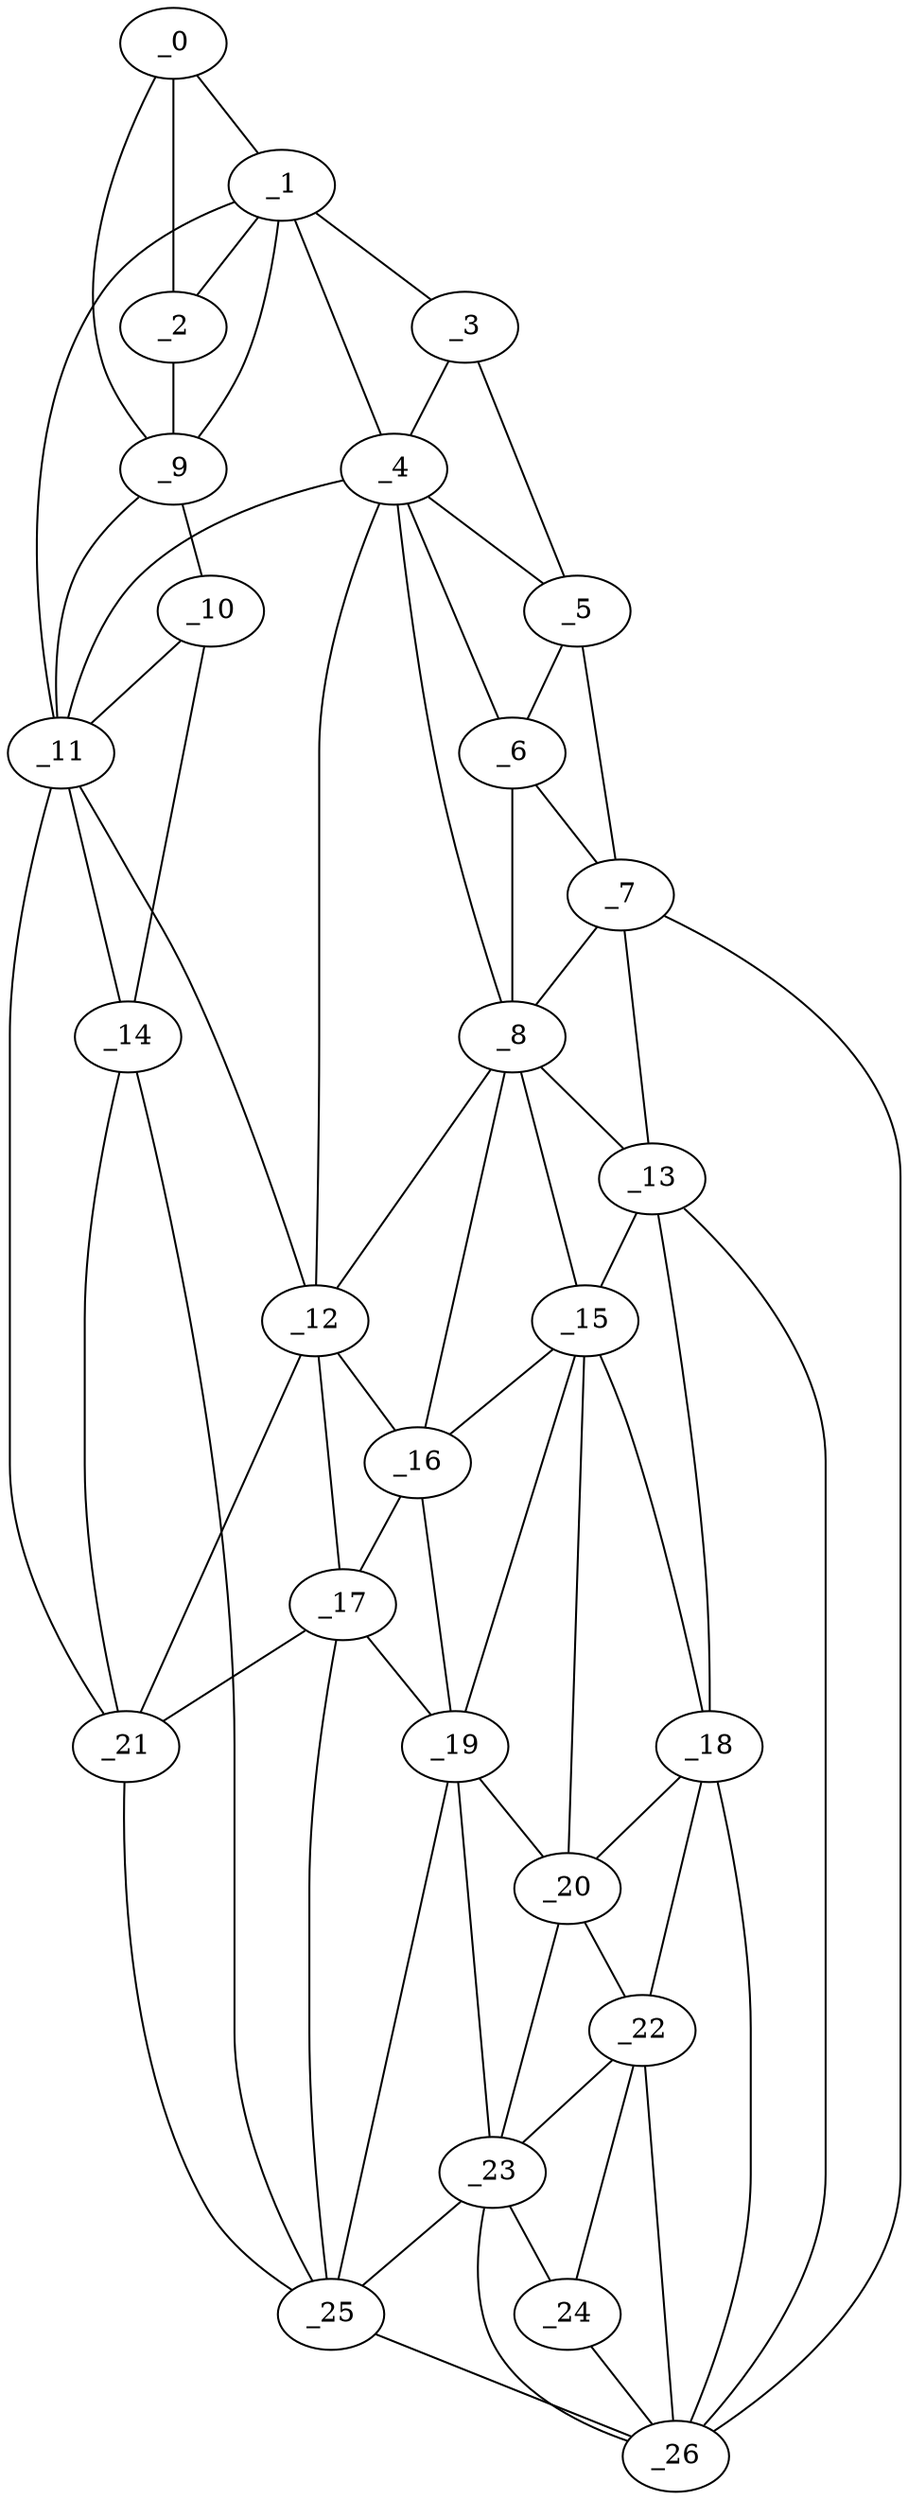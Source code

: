graph "obj27__105.gxl" {
	_0	 [x=12,
		y=98];
	_1	 [x=18,
		y=72];
	_0 -- _1	 [valence=1];
	_2	 [x=26,
		y=99];
	_0 -- _2	 [valence=2];
	_9	 [x=65,
		y=102];
	_0 -- _9	 [valence=1];
	_1 -- _2	 [valence=2];
	_3	 [x=29,
		y=48];
	_1 -- _3	 [valence=1];
	_4	 [x=34,
		y=46];
	_1 -- _4	 [valence=1];
	_1 -- _9	 [valence=2];
	_11	 [x=81,
		y=77];
	_1 -- _11	 [valence=2];
	_2 -- _9	 [valence=1];
	_3 -- _4	 [valence=2];
	_5	 [x=35,
		y=36];
	_3 -- _5	 [valence=1];
	_4 -- _5	 [valence=1];
	_6	 [x=41,
		y=33];
	_4 -- _6	 [valence=2];
	_8	 [x=59,
		y=27];
	_4 -- _8	 [valence=1];
	_4 -- _11	 [valence=2];
	_12	 [x=84,
		y=69];
	_4 -- _12	 [valence=2];
	_5 -- _6	 [valence=1];
	_7	 [x=47,
		y=25];
	_5 -- _7	 [valence=1];
	_6 -- _7	 [valence=1];
	_6 -- _8	 [valence=2];
	_7 -- _8	 [valence=1];
	_13	 [x=85,
		y=26];
	_7 -- _13	 [valence=2];
	_26	 [x=121,
		y=24];
	_7 -- _26	 [valence=1];
	_8 -- _12	 [valence=1];
	_8 -- _13	 [valence=2];
	_15	 [x=90,
		y=37];
	_8 -- _15	 [valence=2];
	_16	 [x=90,
		y=48];
	_8 -- _16	 [valence=2];
	_10	 [x=79,
		y=103];
	_9 -- _10	 [valence=1];
	_9 -- _11	 [valence=2];
	_10 -- _11	 [valence=2];
	_14	 [x=88,
		y=101];
	_10 -- _14	 [valence=1];
	_11 -- _12	 [valence=2];
	_11 -- _14	 [valence=1];
	_21	 [x=102,
		y=75];
	_11 -- _21	 [valence=2];
	_12 -- _16	 [valence=1];
	_17	 [x=92,
		y=53];
	_12 -- _17	 [valence=2];
	_12 -- _21	 [valence=2];
	_13 -- _15	 [valence=1];
	_18	 [x=94,
		y=28];
	_13 -- _18	 [valence=1];
	_13 -- _26	 [valence=1];
	_14 -- _21	 [valence=2];
	_25	 [x=114,
		y=65];
	_14 -- _25	 [valence=1];
	_15 -- _16	 [valence=1];
	_15 -- _18	 [valence=1];
	_19	 [x=100,
		y=46];
	_15 -- _19	 [valence=2];
	_20	 [x=102,
		y=41];
	_15 -- _20	 [valence=1];
	_16 -- _17	 [valence=2];
	_16 -- _19	 [valence=1];
	_17 -- _19	 [valence=2];
	_17 -- _21	 [valence=1];
	_17 -- _25	 [valence=2];
	_18 -- _20	 [valence=1];
	_22	 [x=103,
		y=29];
	_18 -- _22	 [valence=2];
	_18 -- _26	 [valence=2];
	_19 -- _20	 [valence=2];
	_23	 [x=106,
		y=38];
	_19 -- _23	 [valence=2];
	_19 -- _25	 [valence=1];
	_20 -- _22	 [valence=2];
	_20 -- _23	 [valence=1];
	_21 -- _25	 [valence=2];
	_22 -- _23	 [valence=2];
	_24	 [x=107,
		y=31];
	_22 -- _24	 [valence=2];
	_22 -- _26	 [valence=1];
	_23 -- _24	 [valence=2];
	_23 -- _25	 [valence=2];
	_23 -- _26	 [valence=1];
	_24 -- _26	 [valence=1];
	_25 -- _26	 [valence=1];
}
